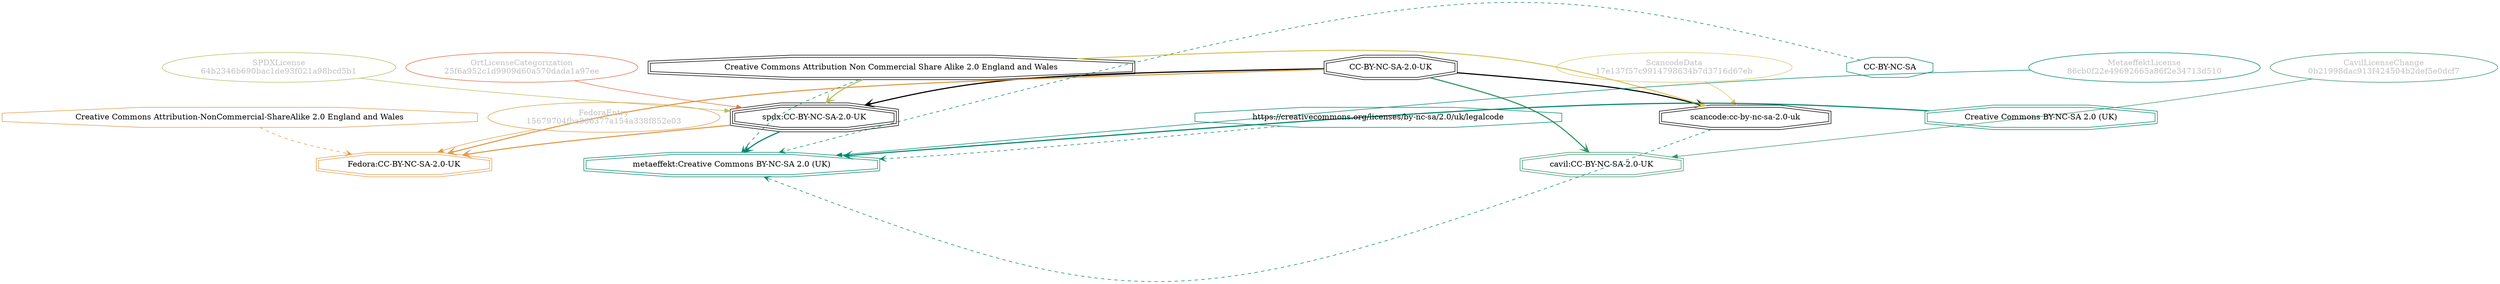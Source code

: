 strict digraph {
    node [shape=box];
    graph [splines=curved];
    966 [label="SPDXLicense\n64b2346b690bac1de93f021a98bcd5b1"
        ,fontcolor=gray
        ,color="#b8bf62"
        ,fillcolor="beige;1"
        ,shape=ellipse];
    967 [label="spdx:CC-BY-NC-SA-2.0-UK"
        ,shape=tripleoctagon];
    968 [label="CC-BY-NC-SA-2.0-UK"
        ,shape=doubleoctagon];
    969 [label="Creative Commons Attribution Non Commercial Share Alike 2.0 England and Wales"
        ,shape=doubleoctagon];
    6135 [label="FedoraEntry\n15679704fba866377a154a338f852e03"
         ,fontcolor=gray
         ,color="#e09d4b"
         ,fillcolor="beige;1"
         ,shape=ellipse];
    6136 [label="Fedora:CC-BY-NC-SA-2.0-UK"
         ,color="#e09d4b"
         ,shape=doubleoctagon];
    6137 [label="Creative Commons Attribution-NonCommercial-ShareAlike 2.0 England and Wales"
         ,color="#e09d4b"
         ,shape=octagon];
    13379 [label="ScancodeData\n17e137f57c9914798634b7d3716d67eb"
          ,fontcolor=gray
          ,color="#dac767"
          ,fillcolor="beige;1"
          ,shape=ellipse];
    13380 [label="scancode:cc-by-nc-sa-2.0-uk"
          ,shape=doubleoctagon];
    28590 [label="OrtLicenseCategorization\n25f6a952c1d9909d60a570dada1a97ee"
          ,fontcolor=gray
          ,color="#e06f45"
          ,fillcolor="beige;1"
          ,shape=ellipse];
    36587 [label="CavilLicenseChange\n0b21998dac913f424504b2def5e0dcf7"
          ,fontcolor=gray
          ,color="#379469"
          ,fillcolor="beige;1"
          ,shape=ellipse];
    36588 [label="cavil:CC-BY-NC-SA-2.0-UK"
          ,color="#379469"
          ,shape=doubleoctagon];
    40158 [label="CC-BY-NC-SA"
          ,color="#00876c"
          ,shape=octagon];
    40187 [label="MetaeffektLicense\n86cb0f22e49692665a86f2e34713d510"
          ,fontcolor=gray
          ,color="#00876c"
          ,fillcolor="beige;1"
          ,shape=ellipse];
    40188 [label="metaeffekt:Creative Commons BY-NC-SA 2.0 (UK)"
          ,color="#00876c"
          ,shape=doubleoctagon];
    40189 [label="Creative Commons BY-NC-SA 2.0 (UK)"
          ,color="#00876c"
          ,shape=doubleoctagon];
    40190 [label="https://creativecommons.org/licenses/by-nc-sa/2.0/uk/legalcode"
          ,color="#00876c"
          ,shape=octagon];
    966 -> 967 [weight=0.5
               ,color="#b8bf62"];
    967 -> 6136 [style=bold
                ,arrowhead=vee
                ,weight=0.7
                ,color="#e09d4b"];
    967 -> 40188 [style=bold
                 ,arrowhead=vee
                 ,weight=0.7
                 ,color="#00876c"];
    968 -> 967 [style=bold
               ,arrowhead=vee
               ,weight=0.7];
    968 -> 6136 [style=bold
                ,arrowhead=vee
                ,weight=0.7
                ,color="#e09d4b"];
    968 -> 13380 [style=bold
                 ,arrowhead=vee
                 ,weight=0.7];
    968 -> 36588 [style=bold
                 ,arrowhead=vee
                 ,weight=0.7
                 ,color="#379469"];
    968 -> 36588 [style=bold
                 ,arrowhead=vee
                 ,weight=0.7
                 ,color="#379469"];
    969 -> 967 [style=bold
               ,arrowhead=vee
               ,weight=0.7
               ,color="#b8bf62"];
    969 -> 13380 [style=bold
                 ,arrowhead=vee
                 ,weight=0.7
                 ,color="#dac767"];
    969 -> 40188 [style=dashed
                 ,arrowhead=vee
                 ,weight=0.5
                 ,color="#00876c"];
    6135 -> 6136 [weight=0.5
                 ,color="#e09d4b"];
    6137 -> 6136 [style=dashed
                 ,arrowhead=vee
                 ,weight=0.5
                 ,color="#e09d4b"];
    13379 -> 13380 [weight=0.5
                   ,color="#dac767"];
    13380 -> 40188 [style=dashed
                   ,arrowhead=vee
                   ,weight=0.5
                   ,color="#00876c"];
    28590 -> 967 [weight=0.5
                 ,color="#e06f45"];
    36587 -> 36588 [weight=0.5
                   ,color="#379469"];
    40158 -> 40188 [style=dashed
                   ,arrowhead=vee
                   ,weight=0.5
                   ,color="#00876c"];
    40187 -> 40188 [weight=0.5
                   ,color="#00876c"];
    40189 -> 40188 [style=bold
                   ,arrowhead=vee
                   ,weight=0.7
                   ,color="#00876c"];
    40190 -> 40188 [style=dashed
                   ,arrowhead=vee
                   ,weight=0.5
                   ,color="#00876c"];
}
